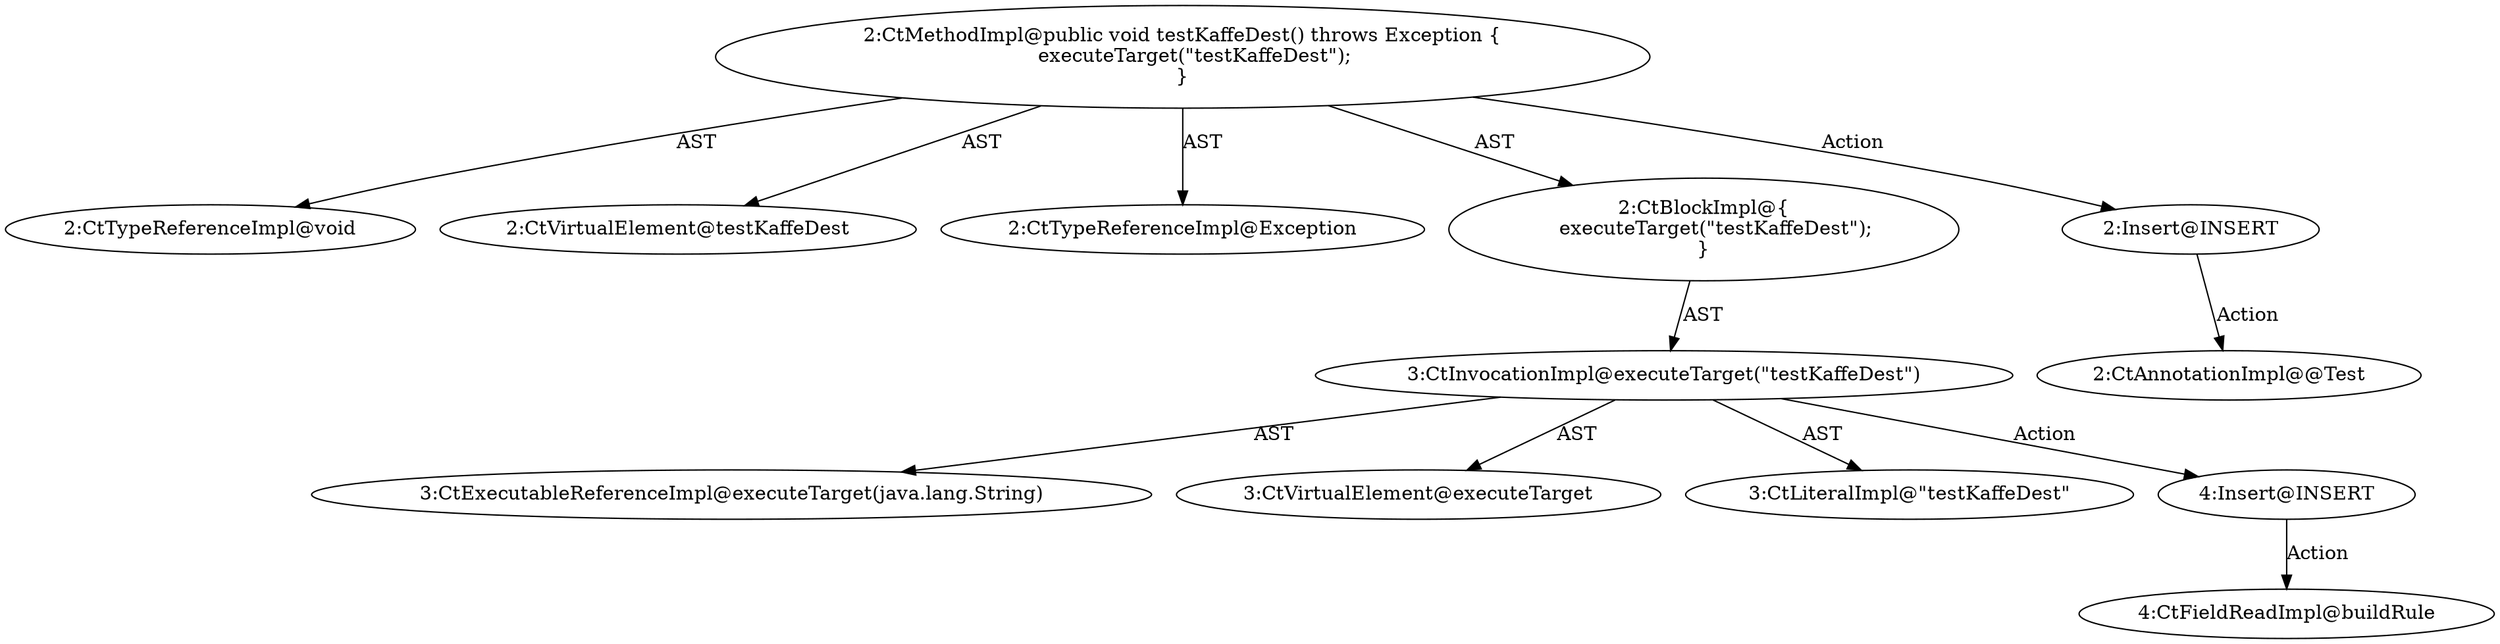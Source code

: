 digraph "testKaffeDest#?" {
0 [label="2:CtTypeReferenceImpl@void" shape=ellipse]
1 [label="2:CtVirtualElement@testKaffeDest" shape=ellipse]
2 [label="2:CtTypeReferenceImpl@Exception" shape=ellipse]
3 [label="3:CtExecutableReferenceImpl@executeTarget(java.lang.String)" shape=ellipse]
4 [label="3:CtVirtualElement@executeTarget" shape=ellipse]
5 [label="3:CtLiteralImpl@\"testKaffeDest\"" shape=ellipse]
6 [label="3:CtInvocationImpl@executeTarget(\"testKaffeDest\")" shape=ellipse]
7 [label="2:CtBlockImpl@\{
    executeTarget(\"testKaffeDest\");
\}" shape=ellipse]
8 [label="2:CtMethodImpl@public void testKaffeDest() throws Exception \{
    executeTarget(\"testKaffeDest\");
\}" shape=ellipse]
9 [label="2:Insert@INSERT" shape=ellipse]
10 [label="2:CtAnnotationImpl@@Test" shape=ellipse]
11 [label="4:Insert@INSERT" shape=ellipse]
12 [label="4:CtFieldReadImpl@buildRule" shape=ellipse]
6 -> 4 [label="AST"];
6 -> 3 [label="AST"];
6 -> 5 [label="AST"];
6 -> 11 [label="Action"];
7 -> 6 [label="AST"];
8 -> 1 [label="AST"];
8 -> 0 [label="AST"];
8 -> 2 [label="AST"];
8 -> 7 [label="AST"];
8 -> 9 [label="Action"];
9 -> 10 [label="Action"];
11 -> 12 [label="Action"];
}